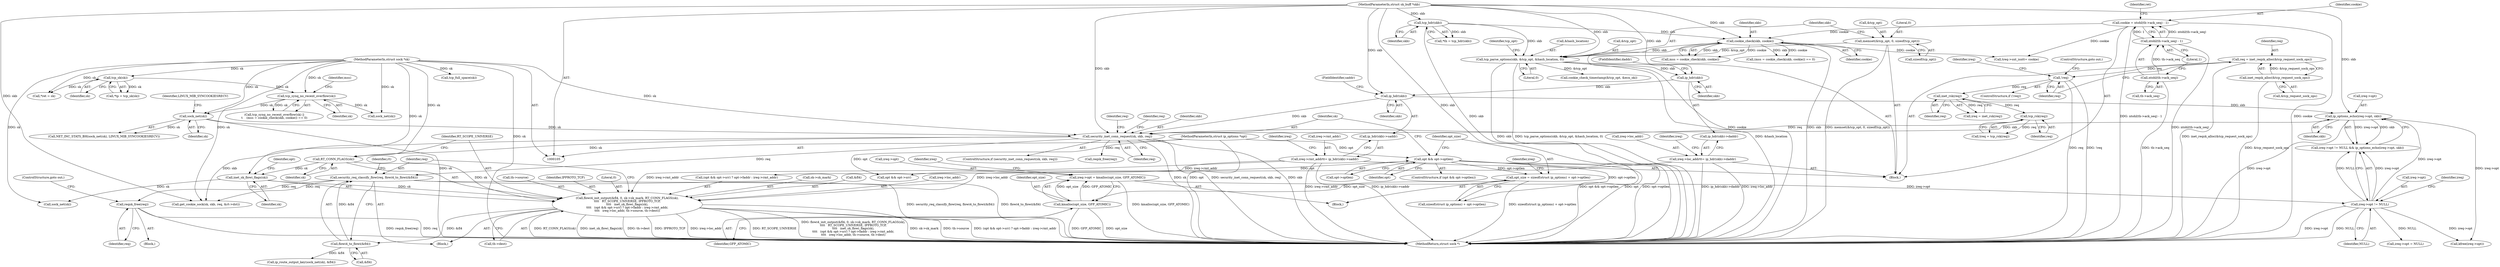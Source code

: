 digraph "1_linux_f6d8bd051c391c1c0458a30b2a7abcd939329259_28@API" {
"1000428" [label="(Call,reqsk_free(req))"];
"1000412" [label="(Call,security_req_classify_flow(req, flowi4_to_flowi(&fl4)))"];
"1000358" [label="(Call,security_inet_conn_request(sk, skb, req))"];
"1000173" [label="(Call,sock_net(sk))"];
"1000157" [label="(Call,tcp_synq_no_recent_overflow(sk))"];
"1000106" [label="(MethodParameterIn,struct sock *sk)"];
"1000117" [label="(Call,tcp_sk(sk))"];
"1000264" [label="(Call,ip_hdr(skb))"];
"1000256" [label="(Call,ip_hdr(skb))"];
"1000182" [label="(Call,tcp_parse_options(skb, &tcp_opt, &hash_location, 0))"];
"1000122" [label="(Call,tcp_hdr(skb))"];
"1000107" [label="(MethodParameterIn,struct sk_buff *skb)"];
"1000162" [label="(Call,cookie_check(skb, cookie))"];
"1000125" [label="(Call,cookie = ntohl(th->ack_seq) - 1)"];
"1000127" [label="(Call,ntohl(th->ack_seq) - 1)"];
"1000128" [label="(Call,ntohl(th->ack_seq))"];
"1000176" [label="(Call,memset(&tcp_opt, 0, sizeof(tcp_opt)))"];
"1000342" [label="(Call,ip_options_echo(ireq->opt, skb))"];
"1000337" [label="(Call,ireq->opt != NULL)"];
"1000328" [label="(Call,ireq->opt = kmalloc(opt_size, GFP_ATOMIC))"];
"1000332" [label="(Call,kmalloc(opt_size, GFP_ATOMIC))"];
"1000320" [label="(Call,opt_size = sizeof(struct ip_options) + opt->optlen)"];
"1000313" [label="(Call,opt && opt->optlen)"];
"1000108" [label="(MethodParameterIn,struct ip_options *opt)"];
"1000215" [label="(Call,tcp_rsk(req))"];
"1000211" [label="(Call,inet_rsk(req))"];
"1000206" [label="(Call,!req)"];
"1000200" [label="(Call,req = inet_reqsk_alloc(&tcp_request_sock_ops))"];
"1000202" [label="(Call,inet_reqsk_alloc(&tcp_request_sock_ops))"];
"1000414" [label="(Call,flowi4_to_flowi(&fl4))"];
"1000378" [label="(Call,flowi4_init_output(&fl4, 0, sk->sk_mark, RT_CONN_FLAGS(sk),\n\t\t\t\t   RT_SCOPE_UNIVERSE, IPPROTO_TCP,\n\t\t\t\t   inet_sk_flowi_flags(sk),\n\t\t\t\t   (opt && opt->srr) ? opt->faddr : ireq->rmt_addr,\n\t\t\t\t   ireq->loc_addr, th->source, th->dest))"];
"1000385" [label="(Call,RT_CONN_FLAGS(sk))"];
"1000389" [label="(Call,inet_sk_flowi_flags(sk))"];
"1000259" [label="(Call,ireq->rmt_addr\t\t= ip_hdr(skb)->saddr)"];
"1000251" [label="(Call,ireq->loc_addr\t\t= ip_hdr(skb)->daddr)"];
"1000334" [label="(Identifier,GFP_ATOMIC)"];
"1000389" [label="(Call,inet_sk_flowi_flags(sk))"];
"1000264" [label="(Call,ip_hdr(skb))"];
"1000129" [label="(Call,th->ack_seq)"];
"1000211" [label="(Call,inet_rsk(req))"];
"1000336" [label="(Call,ireq->opt != NULL && ip_options_echo(ireq->opt, skb))"];
"1000251" [label="(Call,ireq->loc_addr\t\t= ip_hdr(skb)->daddr)"];
"1000202" [label="(Call,inet_reqsk_alloc(&tcp_request_sock_ops))"];
"1000339" [label="(Identifier,ireq)"];
"1000216" [label="(Identifier,req)"];
"1000160" [label="(Call,mss = cookie_check(skb, cookie))"];
"1000208" [label="(ControlStructure,goto out;)"];
"1000392" [label="(Call,opt && opt->srr)"];
"1000418" [label="(Identifier,rt)"];
"1000132" [label="(Literal,1)"];
"1000358" [label="(Call,security_inet_conn_request(sk, skb, req))"];
"1000333" [label="(Identifier,opt_size)"];
"1000263" [label="(Call,ip_hdr(skb)->saddr)"];
"1000201" [label="(Identifier,req)"];
"1000210" [label="(Identifier,ireq)"];
"1000427" [label="(Block,)"];
"1000134" [label="(Call,*ret = sk)"];
"1000390" [label="(Identifier,sk)"];
"1000346" [label="(Identifier,skb)"];
"1000126" [label="(Identifier,cookie)"];
"1000469" [label="(Call,get_cookie_sock(sk, skb, req, &rt->dst))"];
"1000174" [label="(Identifier,sk)"];
"1000315" [label="(Call,opt->optlen)"];
"1000378" [label="(Call,flowi4_init_output(&fl4, 0, sk->sk_mark, RT_CONN_FLAGS(sk),\n\t\t\t\t   RT_SCOPE_UNIVERSE, IPPROTO_TCP,\n\t\t\t\t   inet_sk_flowi_flags(sk),\n\t\t\t\t   (opt && opt->srr) ? opt->faddr : ireq->rmt_addr,\n\t\t\t\t   ireq->loc_addr, th->source, th->dest))"];
"1000128" [label="(Call,ntohl(th->ack_seq))"];
"1000209" [label="(Call,ireq = inet_rsk(req))"];
"1000332" [label="(Call,kmalloc(opt_size, GFP_ATOMIC))"];
"1000107" [label="(MethodParameterIn,struct sk_buff *skb)"];
"1000177" [label="(Call,&tcp_opt)"];
"1000361" [label="(Identifier,req)"];
"1000342" [label="(Call,ip_options_echo(ireq->opt, skb))"];
"1000343" [label="(Call,ireq->opt)"];
"1000257" [label="(Identifier,skb)"];
"1000338" [label="(Call,ireq->opt)"];
"1000179" [label="(Literal,0)"];
"1000357" [label="(ControlStructure,if (security_inet_conn_request(sk, skb, req)))"];
"1000388" [label="(Identifier,IPPROTO_TCP)"];
"1000193" [label="(Identifier,tcp_opt)"];
"1000322" [label="(Call,sizeof(struct ip_options) + opt->optlen)"];
"1000269" [label="(Identifier,ireq)"];
"1000118" [label="(Identifier,sk)"];
"1000381" [label="(Literal,0)"];
"1000387" [label="(Identifier,RT_SCOPE_UNIVERSE)"];
"1000368" [label="(Identifier,req)"];
"1000212" [label="(Identifier,req)"];
"1000172" [label="(Call,NET_INC_STATS_BH(sock_net(sk), LINUX_MIB_SYNCOOKIESRECV))"];
"1000120" [label="(Call,*th = tcp_hdr(skb))"];
"1000125" [label="(Call,cookie = ntohl(th->ack_seq) - 1)"];
"1000312" [label="(ControlStructure,if (opt && opt->optlen))"];
"1000480" [label="(MethodReturn,struct sock *)"];
"1000115" [label="(Call,*tp = tcp_sk(sk))"];
"1000173" [label="(Call,sock_net(sk))"];
"1000206" [label="(Call,!req)"];
"1000186" [label="(Call,&hash_location)"];
"1000176" [label="(Call,memset(&tcp_opt, 0, sizeof(tcp_opt)))"];
"1000352" [label="(Call,ireq->opt = NULL)"];
"1000382" [label="(Call,sk->sk_mark)"];
"1000123" [label="(Identifier,skb)"];
"1000376" [label="(Block,)"];
"1000184" [label="(Call,&tcp_opt)"];
"1000428" [label="(Call,reqsk_free(req))"];
"1000109" [label="(Block,)"];
"1000318" [label="(Block,)"];
"1000259" [label="(Call,ireq->rmt_addr\t\t= ip_hdr(skb)->saddr)"];
"1000205" [label="(ControlStructure,if (!req))"];
"1000108" [label="(MethodParameterIn,struct ip_options *opt)"];
"1000385" [label="(Call,RT_CONN_FLAGS(sk))"];
"1000314" [label="(Identifier,opt)"];
"1000255" [label="(Call,ip_hdr(skb)->daddr)"];
"1000183" [label="(Identifier,skb)"];
"1000158" [label="(Identifier,sk)"];
"1000320" [label="(Call,opt_size = sizeof(struct ip_options) + opt->optlen)"];
"1000412" [label="(Call,security_req_classify_flow(req, flowi4_to_flowi(&fl4)))"];
"1000159" [label="(Call,(mss = cookie_check(skb, cookie)) == 0)"];
"1000162" [label="(Call,cookie_check(skb, cookie))"];
"1000419" [label="(Call,ip_route_output_key(sock_net(sk), &fl4))"];
"1000266" [label="(FieldIdentifier,saddr)"];
"1000328" [label="(Call,ireq->opt = kmalloc(opt_size, GFP_ATOMIC))"];
"1000379" [label="(Call,&fl4)"];
"1000156" [label="(Call,tcp_synq_no_recent_overflow(sk) ||\n\t    (mss = cookie_check(skb, cookie)) == 0)"];
"1000363" [label="(Call,reqsk_free(req))"];
"1000420" [label="(Call,sock_net(sk))"];
"1000122" [label="(Call,tcp_hdr(skb))"];
"1000313" [label="(Call,opt && opt->optlen)"];
"1000414" [label="(Call,flowi4_to_flowi(&fl4))"];
"1000260" [label="(Call,ireq->rmt_addr)"];
"1000117" [label="(Call,tcp_sk(sk))"];
"1000215" [label="(Call,tcp_rsk(req))"];
"1000252" [label="(Call,ireq->loc_addr)"];
"1000168" [label="(Call,sock_net(sk))"];
"1000430" [label="(ControlStructure,goto out;)"];
"1000191" [label="(Call,cookie_check_timestamp(&tcp_opt, &ecn_ok))"];
"1000227" [label="(Call,treq->snt_isn\t\t= cookie)"];
"1000344" [label="(Identifier,ireq)"];
"1000393" [label="(Identifier,opt)"];
"1000348" [label="(Call,kfree(ireq->opt))"];
"1000164" [label="(Identifier,cookie)"];
"1000127" [label="(Call,ntohl(th->ack_seq) - 1)"];
"1000360" [label="(Identifier,skb)"];
"1000409" [label="(Call,th->dest)"];
"1000403" [label="(Call,ireq->loc_addr)"];
"1000341" [label="(Identifier,NULL)"];
"1000406" [label="(Call,th->source)"];
"1000386" [label="(Identifier,sk)"];
"1000213" [label="(Call,treq = tcp_rsk(req))"];
"1000175" [label="(Identifier,LINUX_MIB_SYNCOOKIESRECV)"];
"1000321" [label="(Identifier,opt_size)"];
"1000359" [label="(Identifier,sk)"];
"1000161" [label="(Identifier,mss)"];
"1000438" [label="(Call,tcp_full_space(sk))"];
"1000200" [label="(Call,req = inet_reqsk_alloc(&tcp_request_sock_ops))"];
"1000207" [label="(Identifier,req)"];
"1000163" [label="(Identifier,skb)"];
"1000265" [label="(Identifier,skb)"];
"1000106" [label="(MethodParameterIn,struct sock *sk)"];
"1000203" [label="(Call,&tcp_request_sock_ops)"];
"1000258" [label="(FieldIdentifier,daddr)"];
"1000364" [label="(Identifier,req)"];
"1000157" [label="(Call,tcp_synq_no_recent_overflow(sk))"];
"1000180" [label="(Call,sizeof(tcp_opt))"];
"1000256" [label="(Call,ip_hdr(skb))"];
"1000413" [label="(Identifier,req)"];
"1000135" [label="(Identifier,ret)"];
"1000429" [label="(Identifier,req)"];
"1000391" [label="(Call,(opt && opt->srr) ? opt->faddr : ireq->rmt_addr)"];
"1000415" [label="(Call,&fl4)"];
"1000188" [label="(Literal,0)"];
"1000329" [label="(Call,ireq->opt)"];
"1000330" [label="(Identifier,ireq)"];
"1000261" [label="(Identifier,ireq)"];
"1000182" [label="(Call,tcp_parse_options(skb, &tcp_opt, &hash_location, 0))"];
"1000337" [label="(Call,ireq->opt != NULL)"];
"1000428" -> "1000427"  [label="AST: "];
"1000428" -> "1000429"  [label="CFG: "];
"1000429" -> "1000428"  [label="AST: "];
"1000430" -> "1000428"  [label="CFG: "];
"1000428" -> "1000480"  [label="DDG: reqsk_free(req)"];
"1000428" -> "1000480"  [label="DDG: req"];
"1000412" -> "1000428"  [label="DDG: req"];
"1000412" -> "1000376"  [label="AST: "];
"1000412" -> "1000414"  [label="CFG: "];
"1000413" -> "1000412"  [label="AST: "];
"1000414" -> "1000412"  [label="AST: "];
"1000418" -> "1000412"  [label="CFG: "];
"1000412" -> "1000480"  [label="DDG: security_req_classify_flow(req, flowi4_to_flowi(&fl4))"];
"1000412" -> "1000480"  [label="DDG: flowi4_to_flowi(&fl4)"];
"1000358" -> "1000412"  [label="DDG: req"];
"1000414" -> "1000412"  [label="DDG: &fl4"];
"1000412" -> "1000469"  [label="DDG: req"];
"1000358" -> "1000357"  [label="AST: "];
"1000358" -> "1000361"  [label="CFG: "];
"1000359" -> "1000358"  [label="AST: "];
"1000360" -> "1000358"  [label="AST: "];
"1000361" -> "1000358"  [label="AST: "];
"1000364" -> "1000358"  [label="CFG: "];
"1000368" -> "1000358"  [label="CFG: "];
"1000358" -> "1000480"  [label="DDG: security_inet_conn_request(sk, skb, req)"];
"1000358" -> "1000480"  [label="DDG: skb"];
"1000358" -> "1000480"  [label="DDG: sk"];
"1000173" -> "1000358"  [label="DDG: sk"];
"1000106" -> "1000358"  [label="DDG: sk"];
"1000264" -> "1000358"  [label="DDG: skb"];
"1000342" -> "1000358"  [label="DDG: skb"];
"1000107" -> "1000358"  [label="DDG: skb"];
"1000215" -> "1000358"  [label="DDG: req"];
"1000358" -> "1000363"  [label="DDG: req"];
"1000358" -> "1000385"  [label="DDG: sk"];
"1000358" -> "1000469"  [label="DDG: skb"];
"1000173" -> "1000172"  [label="AST: "];
"1000173" -> "1000174"  [label="CFG: "];
"1000174" -> "1000173"  [label="AST: "];
"1000175" -> "1000173"  [label="CFG: "];
"1000173" -> "1000480"  [label="DDG: sk"];
"1000173" -> "1000172"  [label="DDG: sk"];
"1000157" -> "1000173"  [label="DDG: sk"];
"1000106" -> "1000173"  [label="DDG: sk"];
"1000157" -> "1000156"  [label="AST: "];
"1000157" -> "1000158"  [label="CFG: "];
"1000158" -> "1000157"  [label="AST: "];
"1000161" -> "1000157"  [label="CFG: "];
"1000156" -> "1000157"  [label="CFG: "];
"1000157" -> "1000156"  [label="DDG: sk"];
"1000106" -> "1000157"  [label="DDG: sk"];
"1000117" -> "1000157"  [label="DDG: sk"];
"1000157" -> "1000168"  [label="DDG: sk"];
"1000106" -> "1000105"  [label="AST: "];
"1000106" -> "1000480"  [label="DDG: sk"];
"1000106" -> "1000117"  [label="DDG: sk"];
"1000106" -> "1000134"  [label="DDG: sk"];
"1000106" -> "1000168"  [label="DDG: sk"];
"1000106" -> "1000385"  [label="DDG: sk"];
"1000106" -> "1000389"  [label="DDG: sk"];
"1000106" -> "1000420"  [label="DDG: sk"];
"1000106" -> "1000438"  [label="DDG: sk"];
"1000106" -> "1000469"  [label="DDG: sk"];
"1000117" -> "1000115"  [label="AST: "];
"1000117" -> "1000118"  [label="CFG: "];
"1000118" -> "1000117"  [label="AST: "];
"1000115" -> "1000117"  [label="CFG: "];
"1000117" -> "1000115"  [label="DDG: sk"];
"1000117" -> "1000134"  [label="DDG: sk"];
"1000264" -> "1000263"  [label="AST: "];
"1000264" -> "1000265"  [label="CFG: "];
"1000265" -> "1000264"  [label="AST: "];
"1000266" -> "1000264"  [label="CFG: "];
"1000256" -> "1000264"  [label="DDG: skb"];
"1000107" -> "1000264"  [label="DDG: skb"];
"1000264" -> "1000342"  [label="DDG: skb"];
"1000256" -> "1000255"  [label="AST: "];
"1000256" -> "1000257"  [label="CFG: "];
"1000257" -> "1000256"  [label="AST: "];
"1000258" -> "1000256"  [label="CFG: "];
"1000182" -> "1000256"  [label="DDG: skb"];
"1000107" -> "1000256"  [label="DDG: skb"];
"1000182" -> "1000109"  [label="AST: "];
"1000182" -> "1000188"  [label="CFG: "];
"1000183" -> "1000182"  [label="AST: "];
"1000184" -> "1000182"  [label="AST: "];
"1000186" -> "1000182"  [label="AST: "];
"1000188" -> "1000182"  [label="AST: "];
"1000193" -> "1000182"  [label="CFG: "];
"1000182" -> "1000480"  [label="DDG: tcp_parse_options(skb, &tcp_opt, &hash_location, 0)"];
"1000182" -> "1000480"  [label="DDG: &hash_location"];
"1000182" -> "1000480"  [label="DDG: skb"];
"1000122" -> "1000182"  [label="DDG: skb"];
"1000162" -> "1000182"  [label="DDG: skb"];
"1000107" -> "1000182"  [label="DDG: skb"];
"1000176" -> "1000182"  [label="DDG: &tcp_opt"];
"1000182" -> "1000191"  [label="DDG: &tcp_opt"];
"1000122" -> "1000120"  [label="AST: "];
"1000122" -> "1000123"  [label="CFG: "];
"1000123" -> "1000122"  [label="AST: "];
"1000120" -> "1000122"  [label="CFG: "];
"1000122" -> "1000480"  [label="DDG: skb"];
"1000122" -> "1000120"  [label="DDG: skb"];
"1000107" -> "1000122"  [label="DDG: skb"];
"1000122" -> "1000162"  [label="DDG: skb"];
"1000107" -> "1000105"  [label="AST: "];
"1000107" -> "1000480"  [label="DDG: skb"];
"1000107" -> "1000162"  [label="DDG: skb"];
"1000107" -> "1000342"  [label="DDG: skb"];
"1000107" -> "1000469"  [label="DDG: skb"];
"1000162" -> "1000160"  [label="AST: "];
"1000162" -> "1000164"  [label="CFG: "];
"1000163" -> "1000162"  [label="AST: "];
"1000164" -> "1000162"  [label="AST: "];
"1000160" -> "1000162"  [label="CFG: "];
"1000162" -> "1000480"  [label="DDG: cookie"];
"1000162" -> "1000480"  [label="DDG: skb"];
"1000162" -> "1000159"  [label="DDG: skb"];
"1000162" -> "1000159"  [label="DDG: cookie"];
"1000162" -> "1000160"  [label="DDG: skb"];
"1000162" -> "1000160"  [label="DDG: cookie"];
"1000125" -> "1000162"  [label="DDG: cookie"];
"1000162" -> "1000227"  [label="DDG: cookie"];
"1000125" -> "1000109"  [label="AST: "];
"1000125" -> "1000127"  [label="CFG: "];
"1000126" -> "1000125"  [label="AST: "];
"1000127" -> "1000125"  [label="AST: "];
"1000135" -> "1000125"  [label="CFG: "];
"1000125" -> "1000480"  [label="DDG: cookie"];
"1000125" -> "1000480"  [label="DDG: ntohl(th->ack_seq) - 1"];
"1000127" -> "1000125"  [label="DDG: ntohl(th->ack_seq)"];
"1000127" -> "1000125"  [label="DDG: 1"];
"1000125" -> "1000227"  [label="DDG: cookie"];
"1000127" -> "1000132"  [label="CFG: "];
"1000128" -> "1000127"  [label="AST: "];
"1000132" -> "1000127"  [label="AST: "];
"1000127" -> "1000480"  [label="DDG: ntohl(th->ack_seq)"];
"1000128" -> "1000127"  [label="DDG: th->ack_seq"];
"1000128" -> "1000129"  [label="CFG: "];
"1000129" -> "1000128"  [label="AST: "];
"1000132" -> "1000128"  [label="CFG: "];
"1000128" -> "1000480"  [label="DDG: th->ack_seq"];
"1000176" -> "1000109"  [label="AST: "];
"1000176" -> "1000180"  [label="CFG: "];
"1000177" -> "1000176"  [label="AST: "];
"1000179" -> "1000176"  [label="AST: "];
"1000180" -> "1000176"  [label="AST: "];
"1000183" -> "1000176"  [label="CFG: "];
"1000176" -> "1000480"  [label="DDG: memset(&tcp_opt, 0, sizeof(tcp_opt))"];
"1000342" -> "1000336"  [label="AST: "];
"1000342" -> "1000346"  [label="CFG: "];
"1000343" -> "1000342"  [label="AST: "];
"1000346" -> "1000342"  [label="AST: "];
"1000336" -> "1000342"  [label="CFG: "];
"1000342" -> "1000480"  [label="DDG: ireq->opt"];
"1000342" -> "1000336"  [label="DDG: ireq->opt"];
"1000342" -> "1000336"  [label="DDG: skb"];
"1000337" -> "1000342"  [label="DDG: ireq->opt"];
"1000342" -> "1000348"  [label="DDG: ireq->opt"];
"1000337" -> "1000336"  [label="AST: "];
"1000337" -> "1000341"  [label="CFG: "];
"1000338" -> "1000337"  [label="AST: "];
"1000341" -> "1000337"  [label="AST: "];
"1000344" -> "1000337"  [label="CFG: "];
"1000336" -> "1000337"  [label="CFG: "];
"1000337" -> "1000480"  [label="DDG: ireq->opt"];
"1000337" -> "1000480"  [label="DDG: NULL"];
"1000337" -> "1000336"  [label="DDG: ireq->opt"];
"1000337" -> "1000336"  [label="DDG: NULL"];
"1000328" -> "1000337"  [label="DDG: ireq->opt"];
"1000337" -> "1000348"  [label="DDG: ireq->opt"];
"1000337" -> "1000352"  [label="DDG: NULL"];
"1000328" -> "1000318"  [label="AST: "];
"1000328" -> "1000332"  [label="CFG: "];
"1000329" -> "1000328"  [label="AST: "];
"1000332" -> "1000328"  [label="AST: "];
"1000339" -> "1000328"  [label="CFG: "];
"1000328" -> "1000480"  [label="DDG: kmalloc(opt_size, GFP_ATOMIC)"];
"1000332" -> "1000328"  [label="DDG: opt_size"];
"1000332" -> "1000328"  [label="DDG: GFP_ATOMIC"];
"1000332" -> "1000334"  [label="CFG: "];
"1000333" -> "1000332"  [label="AST: "];
"1000334" -> "1000332"  [label="AST: "];
"1000332" -> "1000480"  [label="DDG: GFP_ATOMIC"];
"1000332" -> "1000480"  [label="DDG: opt_size"];
"1000320" -> "1000332"  [label="DDG: opt_size"];
"1000320" -> "1000318"  [label="AST: "];
"1000320" -> "1000322"  [label="CFG: "];
"1000321" -> "1000320"  [label="AST: "];
"1000322" -> "1000320"  [label="AST: "];
"1000330" -> "1000320"  [label="CFG: "];
"1000320" -> "1000480"  [label="DDG: sizeof(struct ip_options) + opt->optlen"];
"1000313" -> "1000320"  [label="DDG: opt->optlen"];
"1000313" -> "1000312"  [label="AST: "];
"1000313" -> "1000314"  [label="CFG: "];
"1000313" -> "1000315"  [label="CFG: "];
"1000314" -> "1000313"  [label="AST: "];
"1000315" -> "1000313"  [label="AST: "];
"1000321" -> "1000313"  [label="CFG: "];
"1000359" -> "1000313"  [label="CFG: "];
"1000313" -> "1000480"  [label="DDG: opt->optlen"];
"1000313" -> "1000480"  [label="DDG: opt && opt->optlen"];
"1000313" -> "1000480"  [label="DDG: opt"];
"1000108" -> "1000313"  [label="DDG: opt"];
"1000313" -> "1000322"  [label="DDG: opt->optlen"];
"1000313" -> "1000392"  [label="DDG: opt"];
"1000108" -> "1000105"  [label="AST: "];
"1000108" -> "1000480"  [label="DDG: opt"];
"1000108" -> "1000392"  [label="DDG: opt"];
"1000215" -> "1000213"  [label="AST: "];
"1000215" -> "1000216"  [label="CFG: "];
"1000216" -> "1000215"  [label="AST: "];
"1000213" -> "1000215"  [label="CFG: "];
"1000215" -> "1000213"  [label="DDG: req"];
"1000211" -> "1000215"  [label="DDG: req"];
"1000211" -> "1000209"  [label="AST: "];
"1000211" -> "1000212"  [label="CFG: "];
"1000212" -> "1000211"  [label="AST: "];
"1000209" -> "1000211"  [label="CFG: "];
"1000211" -> "1000209"  [label="DDG: req"];
"1000206" -> "1000211"  [label="DDG: req"];
"1000206" -> "1000205"  [label="AST: "];
"1000206" -> "1000207"  [label="CFG: "];
"1000207" -> "1000206"  [label="AST: "];
"1000208" -> "1000206"  [label="CFG: "];
"1000210" -> "1000206"  [label="CFG: "];
"1000206" -> "1000480"  [label="DDG: !req"];
"1000206" -> "1000480"  [label="DDG: req"];
"1000200" -> "1000206"  [label="DDG: req"];
"1000200" -> "1000109"  [label="AST: "];
"1000200" -> "1000202"  [label="CFG: "];
"1000201" -> "1000200"  [label="AST: "];
"1000202" -> "1000200"  [label="AST: "];
"1000207" -> "1000200"  [label="CFG: "];
"1000200" -> "1000480"  [label="DDG: inet_reqsk_alloc(&tcp_request_sock_ops)"];
"1000202" -> "1000200"  [label="DDG: &tcp_request_sock_ops"];
"1000202" -> "1000203"  [label="CFG: "];
"1000203" -> "1000202"  [label="AST: "];
"1000202" -> "1000480"  [label="DDG: &tcp_request_sock_ops"];
"1000414" -> "1000415"  [label="CFG: "];
"1000415" -> "1000414"  [label="AST: "];
"1000378" -> "1000414"  [label="DDG: &fl4"];
"1000414" -> "1000419"  [label="DDG: &fl4"];
"1000378" -> "1000376"  [label="AST: "];
"1000378" -> "1000409"  [label="CFG: "];
"1000379" -> "1000378"  [label="AST: "];
"1000381" -> "1000378"  [label="AST: "];
"1000382" -> "1000378"  [label="AST: "];
"1000385" -> "1000378"  [label="AST: "];
"1000387" -> "1000378"  [label="AST: "];
"1000388" -> "1000378"  [label="AST: "];
"1000389" -> "1000378"  [label="AST: "];
"1000391" -> "1000378"  [label="AST: "];
"1000403" -> "1000378"  [label="AST: "];
"1000406" -> "1000378"  [label="AST: "];
"1000409" -> "1000378"  [label="AST: "];
"1000413" -> "1000378"  [label="CFG: "];
"1000378" -> "1000480"  [label="DDG: inet_sk_flowi_flags(sk)"];
"1000378" -> "1000480"  [label="DDG: th->dest"];
"1000378" -> "1000480"  [label="DDG: IPPROTO_TCP"];
"1000378" -> "1000480"  [label="DDG: ireq->loc_addr"];
"1000378" -> "1000480"  [label="DDG: RT_SCOPE_UNIVERSE"];
"1000378" -> "1000480"  [label="DDG: flowi4_init_output(&fl4, 0, sk->sk_mark, RT_CONN_FLAGS(sk),\n\t\t\t\t   RT_SCOPE_UNIVERSE, IPPROTO_TCP,\n\t\t\t\t   inet_sk_flowi_flags(sk),\n\t\t\t\t   (opt && opt->srr) ? opt->faddr : ireq->rmt_addr,\n\t\t\t\t   ireq->loc_addr, th->source, th->dest)"];
"1000378" -> "1000480"  [label="DDG: sk->sk_mark"];
"1000378" -> "1000480"  [label="DDG: th->source"];
"1000378" -> "1000480"  [label="DDG: (opt && opt->srr) ? opt->faddr : ireq->rmt_addr"];
"1000378" -> "1000480"  [label="DDG: RT_CONN_FLAGS(sk)"];
"1000385" -> "1000378"  [label="DDG: sk"];
"1000389" -> "1000378"  [label="DDG: sk"];
"1000259" -> "1000378"  [label="DDG: ireq->rmt_addr"];
"1000251" -> "1000378"  [label="DDG: ireq->loc_addr"];
"1000385" -> "1000386"  [label="CFG: "];
"1000386" -> "1000385"  [label="AST: "];
"1000387" -> "1000385"  [label="CFG: "];
"1000385" -> "1000389"  [label="DDG: sk"];
"1000389" -> "1000390"  [label="CFG: "];
"1000390" -> "1000389"  [label="AST: "];
"1000393" -> "1000389"  [label="CFG: "];
"1000389" -> "1000420"  [label="DDG: sk"];
"1000259" -> "1000109"  [label="AST: "];
"1000259" -> "1000263"  [label="CFG: "];
"1000260" -> "1000259"  [label="AST: "];
"1000263" -> "1000259"  [label="AST: "];
"1000269" -> "1000259"  [label="CFG: "];
"1000259" -> "1000480"  [label="DDG: ireq->rmt_addr"];
"1000259" -> "1000480"  [label="DDG: ip_hdr(skb)->saddr"];
"1000259" -> "1000391"  [label="DDG: ireq->rmt_addr"];
"1000251" -> "1000109"  [label="AST: "];
"1000251" -> "1000255"  [label="CFG: "];
"1000252" -> "1000251"  [label="AST: "];
"1000255" -> "1000251"  [label="AST: "];
"1000261" -> "1000251"  [label="CFG: "];
"1000251" -> "1000480"  [label="DDG: ip_hdr(skb)->daddr"];
"1000251" -> "1000480"  [label="DDG: ireq->loc_addr"];
}
